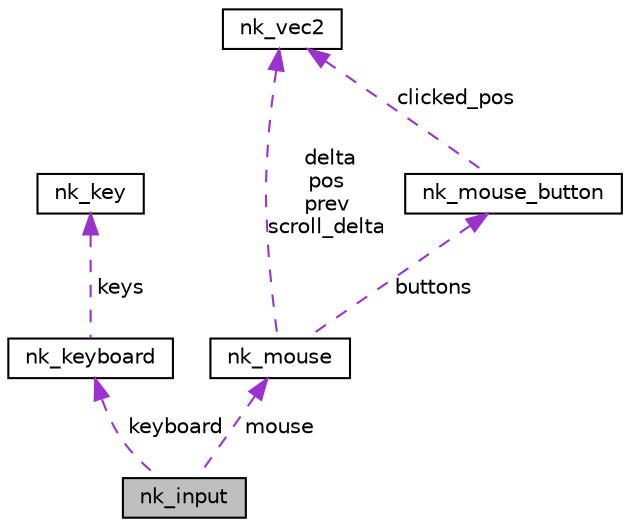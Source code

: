 digraph "nk_input"
{
 // LATEX_PDF_SIZE
  edge [fontname="Helvetica",fontsize="10",labelfontname="Helvetica",labelfontsize="10"];
  node [fontname="Helvetica",fontsize="10",shape=record];
  Node1 [label="nk_input",height=0.2,width=0.4,color="black", fillcolor="grey75", style="filled", fontcolor="black",tooltip=" "];
  Node2 -> Node1 [dir="back",color="darkorchid3",fontsize="10",style="dashed",label=" keyboard" ,fontname="Helvetica"];
  Node2 [label="nk_keyboard",height=0.2,width=0.4,color="black", fillcolor="white", style="filled",URL="$structnk__keyboard.html",tooltip=" "];
  Node3 -> Node2 [dir="back",color="darkorchid3",fontsize="10",style="dashed",label=" keys" ,fontname="Helvetica"];
  Node3 [label="nk_key",height=0.2,width=0.4,color="black", fillcolor="white", style="filled",URL="$structnk__key.html",tooltip=" "];
  Node4 -> Node1 [dir="back",color="darkorchid3",fontsize="10",style="dashed",label=" mouse" ,fontname="Helvetica"];
  Node4 [label="nk_mouse",height=0.2,width=0.4,color="black", fillcolor="white", style="filled",URL="$structnk__mouse.html",tooltip=" "];
  Node5 -> Node4 [dir="back",color="darkorchid3",fontsize="10",style="dashed",label=" delta\npos\nprev\nscroll_delta" ,fontname="Helvetica"];
  Node5 [label="nk_vec2",height=0.2,width=0.4,color="black", fillcolor="white", style="filled",URL="$structnk__vec2.html",tooltip=" "];
  Node6 -> Node4 [dir="back",color="darkorchid3",fontsize="10",style="dashed",label=" buttons" ,fontname="Helvetica"];
  Node6 [label="nk_mouse_button",height=0.2,width=0.4,color="black", fillcolor="white", style="filled",URL="$structnk__mouse__button.html",tooltip=" "];
  Node5 -> Node6 [dir="back",color="darkorchid3",fontsize="10",style="dashed",label=" clicked_pos" ,fontname="Helvetica"];
}
